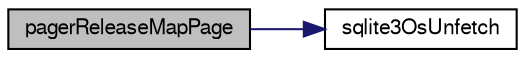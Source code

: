 digraph "pagerReleaseMapPage"
{
  edge [fontname="FreeSans",fontsize="10",labelfontname="FreeSans",labelfontsize="10"];
  node [fontname="FreeSans",fontsize="10",shape=record];
  rankdir="LR";
  Node204077 [label="pagerReleaseMapPage",height=0.2,width=0.4,color="black", fillcolor="grey75", style="filled", fontcolor="black"];
  Node204077 -> Node204078 [color="midnightblue",fontsize="10",style="solid",fontname="FreeSans"];
  Node204078 [label="sqlite3OsUnfetch",height=0.2,width=0.4,color="black", fillcolor="white", style="filled",URL="$sqlite3_8c.html#abc0da72cb8b8989cf8708b572fe5fef4"];
}
